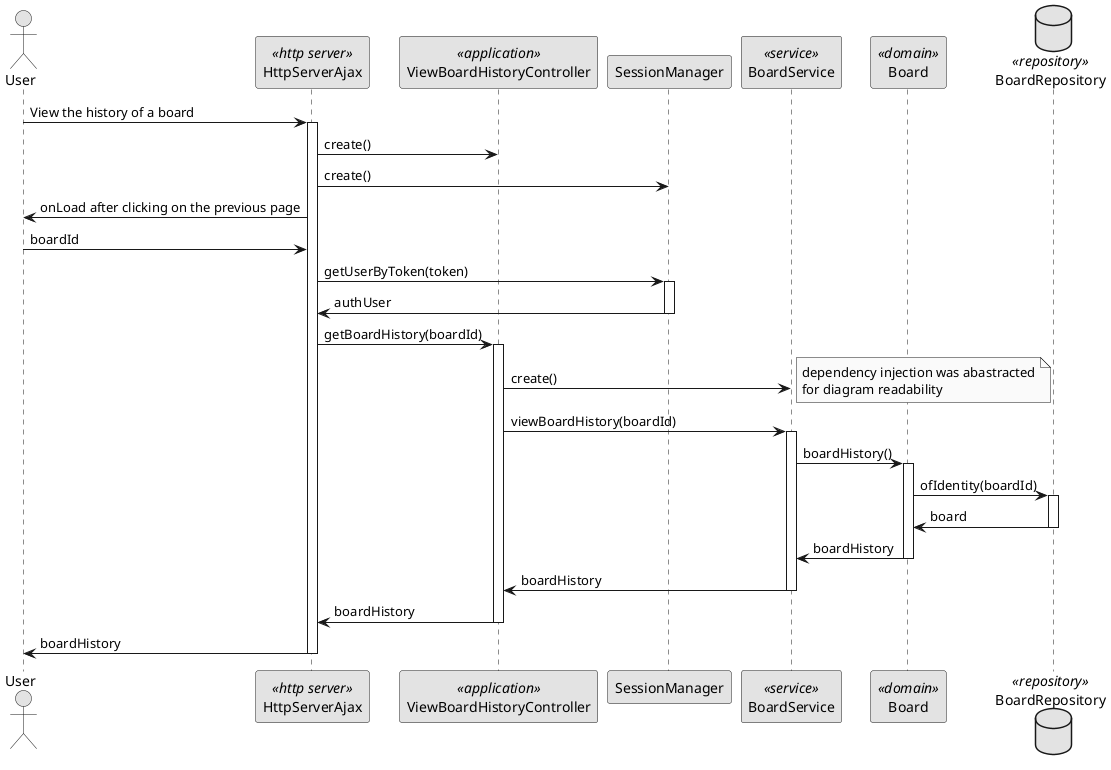 @startuml

skinparam monochrome true
skinparam packageStyle rect
skinparam defaultFontName FG Virgil
skinparam shadowing false

actor User as Actor
participant HttpServerAjax as Server <<http server>>
participant ViewBoardHistoryController as Controller <<application>>
participant SessionManager as SM
participant BoardService as Service <<service>>
participant Board as Domain <<domain>>
database BoardRepository as RepositoryB <<repository>>

Actor -> Server: View the history of a board
activate Server

Server -> Controller: create()
Server -> SM : create()
Server -> Actor : onLoad after clicking on the previous page
Actor -> Server : boardId
Server -> SM : getUserByToken(token)
activate SM

SM -> Server : authUser
deactivate SM

Server -> Controller : getBoardHistory(boardId)
activate Controller

Controller -> Service : create()
note right: dependency injection was abastracted\nfor diagram readability

Controller -> Service : viewBoardHistory(boardId)
activate Service

Service -> Domain : boardHistory()
activate Domain
Domain -> RepositoryB : ofIdentity(boardId)
activate RepositoryB
RepositoryB -> Domain : board
deactivate RepositoryB
Domain -> Service : boardHistory
deactivate Domain

Service -> Controller : boardHistory
deactivate Service
Controller -> Server : boardHistory
deactivate Controller
Server -> Actor : boardHistory
deactivate Server


@enduml